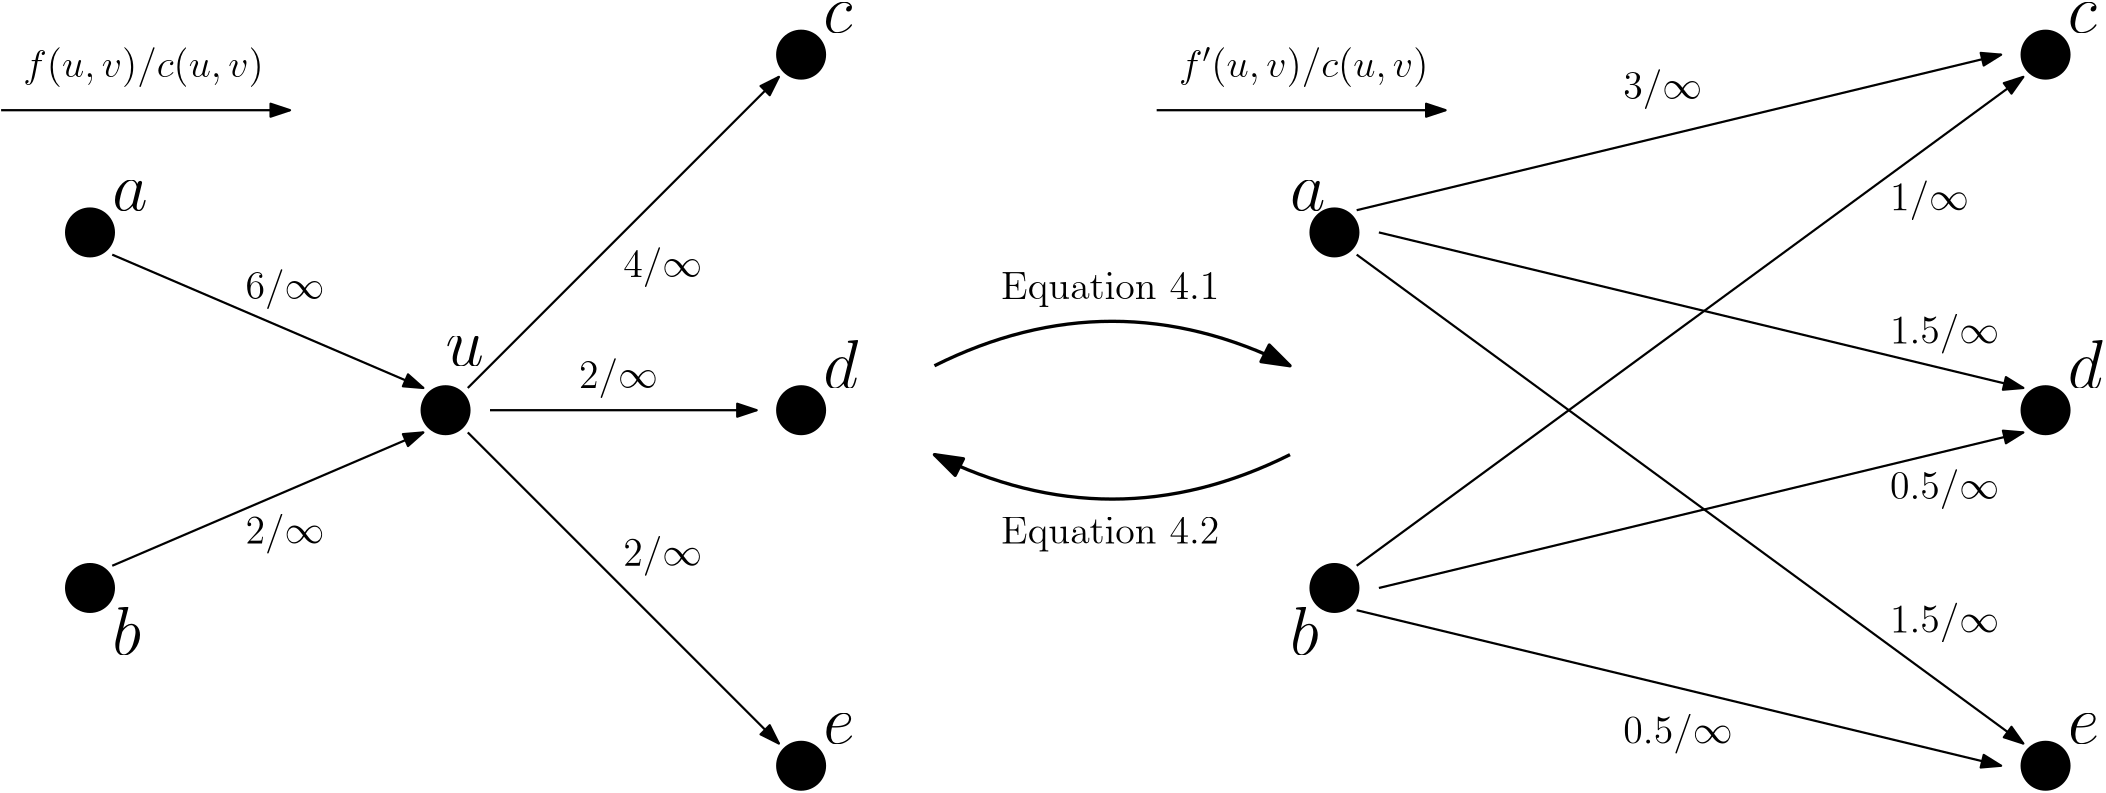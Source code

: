 <?xml version="1.0"?>
<!DOCTYPE ipe SYSTEM "ipe.dtd">
<ipe version="70107" creator="Ipe 7.1.10">
<info created="D:20171205150250" modified="D:20171205150953"/>
<ipestyle name="basic">
<symbol name="arrow/arc(spx)">
<path stroke="sym-stroke" fill="sym-stroke" pen="sym-pen">
0 0 m
-1 0.333 l
-1 -0.333 l
h
</path>
</symbol>
<symbol name="arrow/farc(spx)">
<path stroke="sym-stroke" fill="white" pen="sym-pen">
0 0 m
-1 0.333 l
-1 -0.333 l
h
</path>
</symbol>
<symbol name="arrow/ptarc(spx)">
<path stroke="sym-stroke" fill="sym-stroke" pen="sym-pen">
0 0 m
-1 0.333 l
-0.8 0 l
-1 -0.333 l
h
</path>
</symbol>
<symbol name="arrow/fptarc(spx)">
<path stroke="sym-stroke" fill="white" pen="sym-pen">
0 0 m
-1 0.333 l
-0.8 0 l
-1 -0.333 l
h
</path>
</symbol>
<symbol name="mark/circle(sx)" transformations="translations">
<path fill="sym-stroke">
0.6 0 0 0.6 0 0 e
0.4 0 0 0.4 0 0 e
</path>
</symbol>
<symbol name="mark/disk(sx)" transformations="translations">
<path fill="sym-stroke">
0.6 0 0 0.6 0 0 e
</path>
</symbol>
<symbol name="mark/fdisk(sfx)" transformations="translations">
<group>
<path fill="sym-fill">
0.5 0 0 0.5 0 0 e
</path>
<path fill="sym-stroke" fillrule="eofill">
0.6 0 0 0.6 0 0 e
0.4 0 0 0.4 0 0 e
</path>
</group>
</symbol>
<symbol name="mark/box(sx)" transformations="translations">
<path fill="sym-stroke" fillrule="eofill">
-0.6 -0.6 m
0.6 -0.6 l
0.6 0.6 l
-0.6 0.6 l
h
-0.4 -0.4 m
0.4 -0.4 l
0.4 0.4 l
-0.4 0.4 l
h
</path>
</symbol>
<symbol name="mark/square(sx)" transformations="translations">
<path fill="sym-stroke">
-0.6 -0.6 m
0.6 -0.6 l
0.6 0.6 l
-0.6 0.6 l
h
</path>
</symbol>
<symbol name="mark/fsquare(sfx)" transformations="translations">
<group>
<path fill="sym-fill">
-0.5 -0.5 m
0.5 -0.5 l
0.5 0.5 l
-0.5 0.5 l
h
</path>
<path fill="sym-stroke" fillrule="eofill">
-0.6 -0.6 m
0.6 -0.6 l
0.6 0.6 l
-0.6 0.6 l
h
-0.4 -0.4 m
0.4 -0.4 l
0.4 0.4 l
-0.4 0.4 l
h
</path>
</group>
</symbol>
<symbol name="mark/cross(sx)" transformations="translations">
<group>
<path fill="sym-stroke">
-0.43 -0.57 m
0.57 0.43 l
0.43 0.57 l
-0.57 -0.43 l
h
</path>
<path fill="sym-stroke">
-0.43 0.57 m
0.57 -0.43 l
0.43 -0.57 l
-0.57 0.43 l
h
</path>
</group>
</symbol>
<symbol name="arrow/fnormal(spx)">
<path stroke="sym-stroke" fill="white" pen="sym-pen">
0 0 m
-1 0.333 l
-1 -0.333 l
h
</path>
</symbol>
<symbol name="arrow/pointed(spx)">
<path stroke="sym-stroke" fill="sym-stroke" pen="sym-pen">
0 0 m
-1 0.333 l
-0.8 0 l
-1 -0.333 l
h
</path>
</symbol>
<symbol name="arrow/fpointed(spx)">
<path stroke="sym-stroke" fill="white" pen="sym-pen">
0 0 m
-1 0.333 l
-0.8 0 l
-1 -0.333 l
h
</path>
</symbol>
<symbol name="arrow/linear(spx)">
<path stroke="sym-stroke" pen="sym-pen">
-1 0.333 m
0 0 l
-1 -0.333 l
</path>
</symbol>
<symbol name="arrow/fdouble(spx)">
<path stroke="sym-stroke" fill="white" pen="sym-pen">
0 0 m
-1 0.333 l
-1 -0.333 l
h
-1 0 m
-2 0.333 l
-2 -0.333 l
h
</path>
</symbol>
<symbol name="arrow/double(spx)">
<path stroke="sym-stroke" fill="sym-stroke" pen="sym-pen">
0 0 m
-1 0.333 l
-1 -0.333 l
h
-1 0 m
-2 0.333 l
-2 -0.333 l
h
</path>
</symbol>
<pen name="heavier" value="0.8"/>
<pen name="fat" value="1.2"/>
<pen name="ultrafat" value="2"/>
<symbolsize name="large" value="5"/>
<symbolsize name="small" value="2"/>
<symbolsize name="tiny" value="1.1"/>
<arrowsize name="large" value="10"/>
<arrowsize name="small" value="5"/>
<arrowsize name="tiny" value="3"/>
<color name="red" value="1 0 0"/>
<color name="green" value="0 1 0"/>
<color name="blue" value="0 0 1"/>
<color name="yellow" value="1 1 0"/>
<color name="orange" value="1 0.647 0"/>
<color name="gold" value="1 0.843 0"/>
<color name="purple" value="0.627 0.125 0.941"/>
<color name="gray" value="0.745"/>
<color name="brown" value="0.647 0.165 0.165"/>
<color name="navy" value="0 0 0.502"/>
<color name="pink" value="1 0.753 0.796"/>
<color name="seagreen" value="0.18 0.545 0.341"/>
<color name="turquoise" value="0.251 0.878 0.816"/>
<color name="violet" value="0.933 0.51 0.933"/>
<color name="darkblue" value="0 0 0.545"/>
<color name="darkcyan" value="0 0.545 0.545"/>
<color name="darkgray" value="0.663"/>
<color name="darkgreen" value="0 0.392 0"/>
<color name="darkmagenta" value="0.545 0 0.545"/>
<color name="darkorange" value="1 0.549 0"/>
<color name="darkred" value="0.545 0 0"/>
<color name="lightblue" value="0.678 0.847 0.902"/>
<color name="lightcyan" value="0.878 1 1"/>
<color name="lightgray" value="0.827"/>
<color name="lightgreen" value="0.565 0.933 0.565"/>
<color name="lightyellow" value="1 1 0.878"/>
<dashstyle name="dashed" value="[4] 0"/>
<dashstyle name="dotted" value="[1 3] 0"/>
<dashstyle name="dash dotted" value="[4 2 1 2] 0"/>
<dashstyle name="dash dot dotted" value="[4 2 1 2 1 2] 0"/>
<textsize name="large" value="\large"/>
<textsize name="Large" value="\Large"/>
<textsize name="LARGE" value="\LARGE"/>
<textsize name="huge" value="\huge"/>
<textsize name="Huge" value="\Huge"/>
<textsize name="small" value="\small"/>
<textsize name="footnote" value="\footnotesize"/>
<textsize name="tiny" value="\tiny"/>
<textstyle name="center" begin="\begin{center}" end="\end{center}"/>
<textstyle name="itemize" begin="\begin{itemize}" end="\end{itemize}"/>
<textstyle name="item" begin="\begin{itemize}\item{}" end="\end{itemize}"/>
<gridsize name="4 pts" value="4"/>
<gridsize name="8 pts (~3 mm)" value="8"/>
<gridsize name="16 pts (~6 mm)" value="16"/>
<gridsize name="32 pts (~12 mm)" value="32"/>
<gridsize name="10 pts (~3.5 mm)" value="10"/>
<gridsize name="20 pts (~7 mm)" value="20"/>
<gridsize name="14 pts (~5 mm)" value="14"/>
<gridsize name="28 pts (~10 mm)" value="28"/>
<gridsize name="56 pts (~20 mm)" value="56"/>
<anglesize name="90 deg" value="90"/>
<anglesize name="60 deg" value="60"/>
<anglesize name="45 deg" value="45"/>
<anglesize name="30 deg" value="30"/>
<anglesize name="22.5 deg" value="22.5"/>
<opacity name="10%" value="0.1"/>
<opacity name="30%" value="0.3"/>
<opacity name="50%" value="0.5"/>
<opacity name="75%" value="0.75"/>
<tiling name="falling" angle="-60" step="4" width="1"/>
<tiling name="rising" angle="30" step="4" width="1"/>
</ipestyle>
<ipestyle name="kitcolors">
<color name="KITwhite" value="1"/>
<color name="KITblack" value="0"/>
<color name="KITblack70" value="0.3"/>
<color name="KITblack50" value="0.5"/>
<color name="KITblack30" value="0.7"/>
<color name="KITblack15" value="0.85"/>
<color name="KITgreen" value="0 0.588 0.509"/>
<color name="KITgreen70" value="0.3 0.711 0.656"/>
<color name="KITgreen50" value="0.5 0.794 0.754"/>
<color name="KITgreen30" value="0.7 0.876 0.852"/>
<color name="KITgreen15" value="0.85 0.938 0.926"/>
<color name="KITblue" value="0.274 0.392 0.666"/>
<color name="KITblue70" value="0.492 0.574 0.766"/>
<color name="KITblue50" value="0.637 0.696 0.833"/>
<color name="KITblue30" value="0.782 0.817 0.9"/>
<color name="KITblue15" value="0.891 0.908 0.95"/>
<color name="KITred" value="0.627 0.117 0.156"/>
<color name="KITred70" value="0.739 0.382 0.409"/>
<color name="KITred50" value="0.813 0.558 0.578"/>
<color name="KITred30" value="0.888 0.735 0.747"/>
<color name="KITred15" value="0.944 0.867 0.873"/>
<color name="KITpalegreen" value="0.509 0.745 0.235"/>
<color name="KITpalegreen70" value="0.656 0.821 0.464"/>
<color name="KITpalegreen50" value="0.754 0.872 0.617"/>
<color name="KITpalegreen30" value="0.852 0.923 0.77"/>
<color name="KITpalegreen15" value="0.926 0.961 0.885"/>
<color name="KITyellow" value="0.98 0.901 0.078"/>
<color name="KITyellow70" value="0.986 0.931 0.354"/>
<color name="KITyellow50" value="0.99 0.95 0.539"/>
<color name="KITyellow30" value="0.994 0.97 0.723"/>
<color name="KITyellow15" value="0.997 0.985 0.861"/>
<color name="KITorange" value="0.862 0.627 0.117"/>
<color name="KITorange70" value="0.903 0.739 0.382"/>
<color name="KITorange50" value="0.931 0.813 0.558"/>
<color name="KITorange30" value="0.958 0.888 0.735"/>
<color name="KITorange15" value="0.979 0.944 0.867"/>
<color name="KITbrown" value="0.627 0.509 0.196"/>
<color name="KITbrown70" value="0.739 0.656 0.437"/>
<color name="KITbrown50" value="0.813 0.754 0.598"/>
<color name="KITbrown30" value="0.888 0.852 0.758"/>
<color name="KITbrown15" value="0.944 0.926 0.879"/>
<color name="KITlilac" value="0.627 0 0.47"/>
<color name="KITlilac70" value="0.739 0.3 0.629"/>
<color name="KITlilac50" value="0.813 0.5 0.735"/>
<color name="KITlilac30" value="0.888 0.7 0.841"/>
<color name="KITlilac15" value="0.944 0.85 0.92"/>
<color name="KITcyanblue" value="0.313 0.666 0.901"/>
<color name="KITcyanblue70" value="0.519 0.766 0.931"/>
<color name="KITcyanblue50" value="0.656 0.833 0.95"/>
<color name="KITcyanblue30" value="0.794 0.9 0.97"/>
<color name="KITcyanblue15" value="0.897 0.95 0.985"/>
<color name="KITseablue" value="0.196 0.313 0.549"/>
<color name="KITseablue70" value="0.437 0.519 0.684"/>
<color name="KITseablue50" value="0.598 0.656 0.774"/>
<color name="KITseablue30" value="0.758 0.794 0.864"/>
<color name="KITseablue15" value="0.879 0.897 0.932"/>
</ipestyle>
<ipestyle name="bigpaper">
<layout paper="10000 6000" origin="0 0" frame="10000 6000"/>
<titlestyle pos="10 10" size="LARGE" color="title"  valign="baseline"/>
</ipestyle>
<ipestyle name="transparency">
<opacity name="10%" value="0.1"/>
<opacity name="50%" value="0.5"/>
<opacity name="75%" value="0.75"/>
<opacity name="25%" value="0.25"/>
</ipestyle>
<page>
<layer name="alpha"/>
<view layers="alpha" active="alpha"/>
<use layer="alpha" name="mark/disk(sx)" pos="448 832" size="15" stroke="black"/>
<use matrix="1 0 0 1 0 -128" name="mark/disk(sx)" pos="448 832" size="15" stroke="black"/>
<use matrix="1 0 0 1 256 64" name="mark/disk(sx)" pos="448 832" size="15" stroke="black"/>
<use matrix="1 0 0 1 256 -64" name="mark/disk(sx)" pos="448 832" size="15" stroke="black"/>
<use matrix="1 0 0 1 256 -192" name="mark/disk(sx)" pos="448 832" size="15" stroke="black"/>
<use matrix="1 0 0 1 128 -64" name="mark/disk(sx)" pos="448 832" size="15" stroke="black"/>
<path stroke="black" pen="heavier" arrow="normal/normal">
456 824 m
568 776 l
</path>
<path stroke="black" pen="heavier" arrow="normal/normal">
456 712 m
568 760 l
</path>
<path stroke="black" pen="heavier" arrow="normal/normal">
584 776 m
696 888 l
</path>
<path stroke="black" pen="heavier" arrow="normal/normal">
592 768 m
688 768 l
</path>
<path stroke="black" pen="heavier" arrow="normal/normal">
584 760 m
696 648 l
</path>
<text matrix="1 0 0 1 0 -8" transformations="translations" pos="576 792" stroke="black" type="label" width="13.813" height="10.672" depth="0" valign="baseline" size="Huge">$u$</text>
<text matrix="1 0 0 1 -120 48" transformations="translations" pos="576 792" stroke="black" type="label" width="12.741" height="10.672" depth="0" valign="baseline" size="Huge">$a$</text>
<text matrix="1 0 0 1 -120 -112" transformations="translations" pos="576 792" stroke="black" type="label" width="10.319" height="17.213" depth="0" valign="baseline" size="Huge">$b$</text>
<text matrix="1 0 0 1 136 112" transformations="translations" pos="576 792" stroke="black" type="label" width="10.445" height="10.672" depth="0" valign="baseline" size="Huge">$c$</text>
<text matrix="1 0 0 1 136 -16" transformations="translations" pos="576 792" stroke="black" type="label" width="12.611" height="17.213" depth="0" valign="baseline" size="Huge">$d$</text>
<text matrix="1 0 0 1 136 -144" transformations="translations" pos="576 792" stroke="black" type="label" width="11.249" height="10.672" depth="0" valign="baseline" size="Huge">$e$</text>
<text matrix="1 0 0 1 152 -40" transformations="translations" pos="488 752" stroke="black" type="label" width="28.393" height="10.756" depth="3.59" valign="baseline" size="Large">$2/\infty$</text>
<text matrix="1 0 0 1 136 24" transformations="translations" pos="488 752" stroke="black" type="label" width="28.393" height="10.756" depth="3.59" valign="baseline" size="Large">$2/\infty$</text>
<text matrix="1 0 0 1 152 64" transformations="translations" pos="488 752" stroke="black" type="label" width="28.393" height="10.756" depth="3.59" valign="baseline" size="Large">$4/\infty$</text>
<text matrix="1 0 0 1 16 56" transformations="translations" pos="488 752" stroke="black" type="label" width="28.393" height="10.756" depth="3.59" valign="baseline" size="Large">$6/\infty$</text>
<text matrix="1 0 0 1 16 -32" transformations="translations" pos="488 752" stroke="black" type="label" width="28.393" height="10.756" depth="3.59" valign="baseline" size="Large">$2/\infty$</text>
<use matrix="1 0 0 1 448 0" name="mark/disk(sx)" pos="448 832" size="15" stroke="black"/>
<use matrix="1 0 0 1 448 -128" name="mark/disk(sx)" pos="448 832" size="15" stroke="black"/>
<use matrix="1 0 0 1 704 64" name="mark/disk(sx)" pos="448 832" size="15" stroke="black"/>
<use matrix="1 0 0 1 704 -64" name="mark/disk(sx)" pos="448 832" size="15" stroke="black"/>
<use matrix="1 0 0 1 704 -192" name="mark/disk(sx)" pos="448 832" size="15" stroke="black"/>
<text matrix="1 0 0 1 304 48" transformations="translations" pos="576 792" stroke="black" type="label" width="12.741" height="10.672" depth="0" valign="baseline" size="Huge">$a$</text>
<text matrix="1 0 0 1 304 -112" transformations="translations" pos="576 792" stroke="black" type="label" width="10.319" height="17.213" depth="0" valign="baseline" size="Huge">$b$</text>
<text matrix="1 0 0 1 584 112" transformations="translations" pos="576 792" stroke="black" type="label" width="10.445" height="10.672" depth="0" valign="baseline" size="Huge">$c$</text>
<text matrix="1 0 0 1 584 -16" transformations="translations" pos="576 792" stroke="black" type="label" width="12.611" height="17.213" depth="0" valign="baseline" size="Huge">$d$</text>
<text matrix="1 0 0 1 584 -144" transformations="translations" pos="576 792" stroke="black" type="label" width="11.249" height="10.672" depth="0" valign="baseline" size="Huge">$e$</text>
<path stroke="black" pen="heavier" arrow="normal/normal">
904 840 m
1136 896 l
</path>
<path stroke="black" pen="heavier" arrow="normal/normal">
904 712 m
1144 888 l
</path>
<path stroke="black" pen="heavier" arrow="normal/normal">
912 832 m
1144 776 l
</path>
<path stroke="black" pen="heavier" arrow="normal/normal">
912 704 m
1144 760 l
</path>
<path stroke="black" pen="heavier" arrow="normal/normal">
904 696 m
1136 640 l
</path>
<path stroke="black" pen="heavier" arrow="normal/normal">
904 824 m
1144 648 l
</path>
<text matrix="1 0 0 1 512 128" transformations="translations" pos="488 752" stroke="black" type="label" width="28.393" height="10.756" depth="3.59" valign="baseline" size="Large">$3/\infty$</text>
<text matrix="1 0 0 1 608 40" transformations="translations" pos="488 752" stroke="black" type="label" width="39.319" height="10.756" depth="3.59" valign="baseline" size="Large">$1.5/\infty$</text>
<text matrix="1 0 0 1 608 -64" transformations="translations" pos="488 752" stroke="black" type="label" width="39.319" height="10.756" depth="3.59" valign="baseline" size="Large">$1.5/\infty$</text>
<text matrix="1 0 0 1 608 -16" transformations="translations" pos="488 752" stroke="black" type="label" width="39.319" height="10.756" depth="3.59" valign="baseline" size="Large">$0.5/\infty$</text>
<text matrix="1 0 0 1 512 -104" transformations="translations" pos="488 752" stroke="black" type="label" width="39.319" height="10.756" depth="3.59" valign="baseline" size="Large">$0.5/\infty$</text>
<text matrix="1 0 0 1 608 88" transformations="translations" pos="488 752" stroke="black" type="label" width="28.393" height="10.756" depth="3.59" valign="baseline" size="Large">$1/\infty$</text>
<path matrix="1 0 0 1 16 -16" stroke="black" pen="fat" rarrow="normal/large">
864 800 m
800 832
736 800 c
</path>
<path matrix="1 0 0 1 16 -16" stroke="black" pen="fat" arrow="normal/large">
864 768 m
800 736
736 768 c
</path>
<text matrix="1 0 0 1 16 -8" transformations="translations" pos="760 816" stroke="black" type="label" width="78.623" height="9.803" depth="2.79" valign="baseline" size="Large">Equation 4.1</text>
<text matrix="1 0 0 1 16 -96" transformations="translations" pos="760 816" stroke="black" type="label" width="78.623" height="9.803" depth="2.79" valign="baseline" size="Large">Equation 4.2</text>
<text matrix="1 0 0 1 -24 -56" transformations="translations" pos="448 944" stroke="black" type="label" width="86.563" height="10.756" depth="3.59" valign="baseline" size="Large">$f(u,v)/c(u,v)$</text>
<path stroke="black" pen="heavier" arrow="normal/normal">
416 876 m
520 876 l
</path>
<text matrix="1 0 0 1 392 -56" transformations="translations" pos="448 944" stroke="black" type="label" width="89.801" height="10.756" depth="3.59" valign="baseline" size="Large">$f&apos;(u,v)/c(u,v)$</text>
<path matrix="1 0 0 1 0 -4" stroke="black" pen="heavier" arrow="normal/normal">
832 880 m
936 880 l
</path>
</page>
</ipe>
